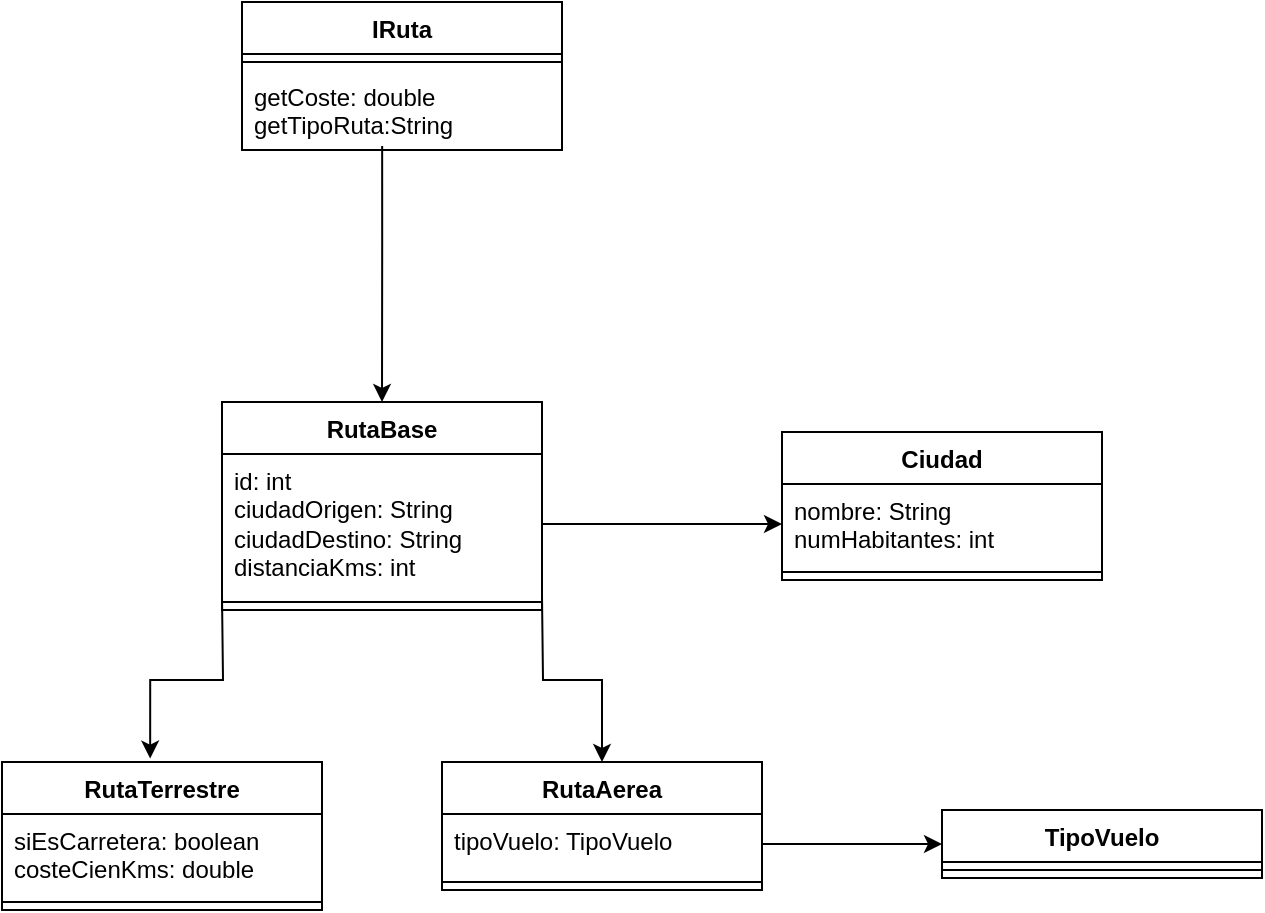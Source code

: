 <mxfile version="26.1.1">
  <diagram name="Página-1" id="4ticqs-nkzr5v1JZOJn4">
    <mxGraphModel dx="1434" dy="780" grid="1" gridSize="10" guides="1" tooltips="1" connect="1" arrows="1" fold="1" page="1" pageScale="1" pageWidth="827" pageHeight="1169" math="0" shadow="0">
      <root>
        <mxCell id="0" />
        <mxCell id="1" parent="0" />
        <mxCell id="WbBqI8meeeK-Yhbhr8Ry-1" value="RutaBase" style="swimlane;fontStyle=1;align=center;verticalAlign=top;childLayout=stackLayout;horizontal=1;startSize=26;horizontalStack=0;resizeParent=1;resizeParentMax=0;resizeLast=0;collapsible=1;marginBottom=0;whiteSpace=wrap;html=1;autosize=1;" vertex="1" parent="1">
          <mxGeometry x="190" y="230" width="160" height="104" as="geometry" />
        </mxCell>
        <mxCell id="WbBqI8meeeK-Yhbhr8Ry-2" value="id: int&lt;div&gt;ciudadOrigen: String&lt;/div&gt;&lt;div&gt;ciudadDestino: String&lt;/div&gt;&lt;div&gt;distanciaKms: int&lt;/div&gt;" style="text;strokeColor=none;fillColor=none;align=left;verticalAlign=top;spacingLeft=4;spacingRight=4;overflow=hidden;rotatable=0;points=[[0,0.5],[1,0.5]];portConstraint=eastwest;whiteSpace=wrap;html=1;autosize=1;" vertex="1" parent="WbBqI8meeeK-Yhbhr8Ry-1">
          <mxGeometry y="26" width="160" height="70" as="geometry" />
        </mxCell>
        <mxCell id="WbBqI8meeeK-Yhbhr8Ry-3" value="" style="line;strokeWidth=1;fillColor=none;align=left;verticalAlign=middle;spacingTop=-1;spacingLeft=3;spacingRight=3;rotatable=0;labelPosition=right;points=[];portConstraint=eastwest;strokeColor=inherit;autosize=1;" vertex="1" parent="WbBqI8meeeK-Yhbhr8Ry-1">
          <mxGeometry y="96" width="160" height="8" as="geometry" />
        </mxCell>
        <mxCell id="WbBqI8meeeK-Yhbhr8Ry-5" value="Ciudad" style="swimlane;fontStyle=1;align=center;verticalAlign=top;childLayout=stackLayout;horizontal=1;startSize=26;horizontalStack=0;resizeParent=1;resizeParentMax=0;resizeLast=0;collapsible=1;marginBottom=0;whiteSpace=wrap;html=1;autosize=1;" vertex="1" parent="1">
          <mxGeometry x="470" y="245" width="160" height="74" as="geometry" />
        </mxCell>
        <mxCell id="WbBqI8meeeK-Yhbhr8Ry-6" value="nombre: String&lt;div&gt;numHabitantes: int&lt;/div&gt;" style="text;strokeColor=none;fillColor=none;align=left;verticalAlign=top;spacingLeft=4;spacingRight=4;overflow=hidden;rotatable=0;points=[[0,0.5],[1,0.5]];portConstraint=eastwest;whiteSpace=wrap;html=1;autosize=1;" vertex="1" parent="WbBqI8meeeK-Yhbhr8Ry-5">
          <mxGeometry y="26" width="160" height="40" as="geometry" />
        </mxCell>
        <mxCell id="WbBqI8meeeK-Yhbhr8Ry-7" value="" style="line;strokeWidth=1;fillColor=none;align=left;verticalAlign=middle;spacingTop=-1;spacingLeft=3;spacingRight=3;rotatable=0;labelPosition=right;points=[];portConstraint=eastwest;strokeColor=inherit;autosize=1;" vertex="1" parent="WbBqI8meeeK-Yhbhr8Ry-5">
          <mxGeometry y="66" width="160" height="8" as="geometry" />
        </mxCell>
        <mxCell id="WbBqI8meeeK-Yhbhr8Ry-25" style="edgeStyle=orthogonalEdgeStyle;rounded=0;orthogonalLoop=1;jettySize=auto;html=1;exitX=0.438;exitY=0.95;exitDx=0;exitDy=0;entryX=0.5;entryY=0;entryDx=0;entryDy=0;exitPerimeter=0;" edge="1" parent="1" source="WbBqI8meeeK-Yhbhr8Ry-12" target="WbBqI8meeeK-Yhbhr8Ry-1">
          <mxGeometry relative="1" as="geometry">
            <Array as="points">
              <mxPoint x="270" y="150" />
              <mxPoint x="270" y="150" />
            </Array>
          </mxGeometry>
        </mxCell>
        <mxCell id="WbBqI8meeeK-Yhbhr8Ry-9" value="IRuta" style="swimlane;fontStyle=1;align=center;verticalAlign=top;childLayout=stackLayout;horizontal=1;startSize=26;horizontalStack=0;resizeParent=1;resizeParentMax=0;resizeLast=0;collapsible=1;marginBottom=0;whiteSpace=wrap;html=1;autosize=1;" vertex="1" parent="1">
          <mxGeometry x="200" y="30" width="160" height="74" as="geometry" />
        </mxCell>
        <mxCell id="WbBqI8meeeK-Yhbhr8Ry-11" value="" style="line;strokeWidth=1;fillColor=none;align=left;verticalAlign=middle;spacingTop=-1;spacingLeft=3;spacingRight=3;rotatable=0;labelPosition=right;points=[];portConstraint=eastwest;strokeColor=inherit;autosize=1;" vertex="1" parent="WbBqI8meeeK-Yhbhr8Ry-9">
          <mxGeometry y="26" width="160" height="8" as="geometry" />
        </mxCell>
        <mxCell id="WbBqI8meeeK-Yhbhr8Ry-12" value="getCoste: double&lt;div&gt;getTipoRuta:String&lt;/div&gt;" style="text;strokeColor=none;fillColor=none;align=left;verticalAlign=top;spacingLeft=4;spacingRight=4;overflow=hidden;rotatable=0;points=[[0,0.5],[1,0.5]];portConstraint=eastwest;whiteSpace=wrap;html=1;autosize=1;" vertex="1" parent="WbBqI8meeeK-Yhbhr8Ry-9">
          <mxGeometry y="34" width="160" height="40" as="geometry" />
        </mxCell>
        <mxCell id="WbBqI8meeeK-Yhbhr8Ry-14" value="RutaTerrestre" style="swimlane;fontStyle=1;align=center;verticalAlign=top;childLayout=stackLayout;horizontal=1;startSize=26;horizontalStack=0;resizeParent=1;resizeParentMax=0;resizeLast=0;collapsible=1;marginBottom=0;whiteSpace=wrap;html=1;autosize=1;" vertex="1" parent="1">
          <mxGeometry x="80" y="410" width="160" height="74" as="geometry" />
        </mxCell>
        <mxCell id="WbBqI8meeeK-Yhbhr8Ry-15" value="siEsCarretera: boolean&lt;div&gt;costeCienKms: double&lt;/div&gt;" style="text;strokeColor=none;fillColor=none;align=left;verticalAlign=top;spacingLeft=4;spacingRight=4;overflow=hidden;rotatable=0;points=[[0,0.5],[1,0.5]];portConstraint=eastwest;whiteSpace=wrap;html=1;autosize=1;" vertex="1" parent="WbBqI8meeeK-Yhbhr8Ry-14">
          <mxGeometry y="26" width="160" height="40" as="geometry" />
        </mxCell>
        <mxCell id="WbBqI8meeeK-Yhbhr8Ry-16" value="" style="line;strokeWidth=1;fillColor=none;align=left;verticalAlign=middle;spacingTop=-1;spacingLeft=3;spacingRight=3;rotatable=0;labelPosition=right;points=[];portConstraint=eastwest;strokeColor=inherit;autosize=1;" vertex="1" parent="WbBqI8meeeK-Yhbhr8Ry-14">
          <mxGeometry y="66" width="160" height="8" as="geometry" />
        </mxCell>
        <mxCell id="WbBqI8meeeK-Yhbhr8Ry-18" value="RutaAerea" style="swimlane;fontStyle=1;align=center;verticalAlign=top;childLayout=stackLayout;horizontal=1;startSize=26;horizontalStack=0;resizeParent=1;resizeParentMax=0;resizeLast=0;collapsible=1;marginBottom=0;whiteSpace=wrap;html=1;autosize=1;" vertex="1" parent="1">
          <mxGeometry x="300" y="410" width="160" height="64" as="geometry" />
        </mxCell>
        <mxCell id="WbBqI8meeeK-Yhbhr8Ry-19" value="tipoVuelo: TipoVuelo" style="text;strokeColor=none;fillColor=none;align=left;verticalAlign=top;spacingLeft=4;spacingRight=4;overflow=hidden;rotatable=0;points=[[0,0.5],[1,0.5]];portConstraint=eastwest;whiteSpace=wrap;html=1;autosize=1;" vertex="1" parent="WbBqI8meeeK-Yhbhr8Ry-18">
          <mxGeometry y="26" width="160" height="30" as="geometry" />
        </mxCell>
        <mxCell id="WbBqI8meeeK-Yhbhr8Ry-20" value="" style="line;strokeWidth=1;fillColor=none;align=left;verticalAlign=middle;spacingTop=-1;spacingLeft=3;spacingRight=3;rotatable=0;labelPosition=right;points=[];portConstraint=eastwest;strokeColor=inherit;autosize=1;" vertex="1" parent="WbBqI8meeeK-Yhbhr8Ry-18">
          <mxGeometry y="56" width="160" height="8" as="geometry" />
        </mxCell>
        <mxCell id="WbBqI8meeeK-Yhbhr8Ry-22" style="edgeStyle=orthogonalEdgeStyle;rounded=0;orthogonalLoop=1;jettySize=auto;html=1;exitX=1;exitY=0.5;exitDx=0;exitDy=0;entryX=0.5;entryY=0;entryDx=0;entryDy=0;" edge="1" parent="1" target="WbBqI8meeeK-Yhbhr8Ry-18">
          <mxGeometry relative="1" as="geometry">
            <mxPoint x="350" y="327" as="sourcePoint" />
          </mxGeometry>
        </mxCell>
        <mxCell id="WbBqI8meeeK-Yhbhr8Ry-23" style="edgeStyle=orthogonalEdgeStyle;rounded=0;orthogonalLoop=1;jettySize=auto;html=1;exitX=0;exitY=0.5;exitDx=0;exitDy=0;entryX=0.463;entryY=-0.023;entryDx=0;entryDy=0;entryPerimeter=0;" edge="1" parent="1" target="WbBqI8meeeK-Yhbhr8Ry-14">
          <mxGeometry relative="1" as="geometry">
            <mxPoint x="190" y="327" as="sourcePoint" />
          </mxGeometry>
        </mxCell>
        <mxCell id="WbBqI8meeeK-Yhbhr8Ry-26" value="TipoVuelo" style="swimlane;fontStyle=1;align=center;verticalAlign=top;childLayout=stackLayout;horizontal=1;startSize=26;horizontalStack=0;resizeParent=1;resizeParentMax=0;resizeLast=0;collapsible=1;marginBottom=0;whiteSpace=wrap;html=1;" vertex="1" parent="1">
          <mxGeometry x="550" y="434" width="160" height="34" as="geometry" />
        </mxCell>
        <mxCell id="WbBqI8meeeK-Yhbhr8Ry-28" value="" style="line;strokeWidth=1;fillColor=none;align=left;verticalAlign=middle;spacingTop=-1;spacingLeft=3;spacingRight=3;rotatable=0;labelPosition=right;points=[];portConstraint=eastwest;strokeColor=inherit;" vertex="1" parent="WbBqI8meeeK-Yhbhr8Ry-26">
          <mxGeometry y="26" width="160" height="8" as="geometry" />
        </mxCell>
        <mxCell id="WbBqI8meeeK-Yhbhr8Ry-30" style="edgeStyle=orthogonalEdgeStyle;rounded=0;orthogonalLoop=1;jettySize=auto;html=1;exitX=1;exitY=0.5;exitDx=0;exitDy=0;entryX=0;entryY=0.5;entryDx=0;entryDy=0;" edge="1" parent="1" source="WbBqI8meeeK-Yhbhr8Ry-19" target="WbBqI8meeeK-Yhbhr8Ry-26">
          <mxGeometry relative="1" as="geometry" />
        </mxCell>
        <mxCell id="WbBqI8meeeK-Yhbhr8Ry-31" style="edgeStyle=orthogonalEdgeStyle;rounded=0;orthogonalLoop=1;jettySize=auto;html=1;exitX=1;exitY=0.5;exitDx=0;exitDy=0;entryX=0;entryY=0.5;entryDx=0;entryDy=0;" edge="1" parent="1" source="WbBqI8meeeK-Yhbhr8Ry-2" target="WbBqI8meeeK-Yhbhr8Ry-6">
          <mxGeometry relative="1" as="geometry" />
        </mxCell>
      </root>
    </mxGraphModel>
  </diagram>
</mxfile>

